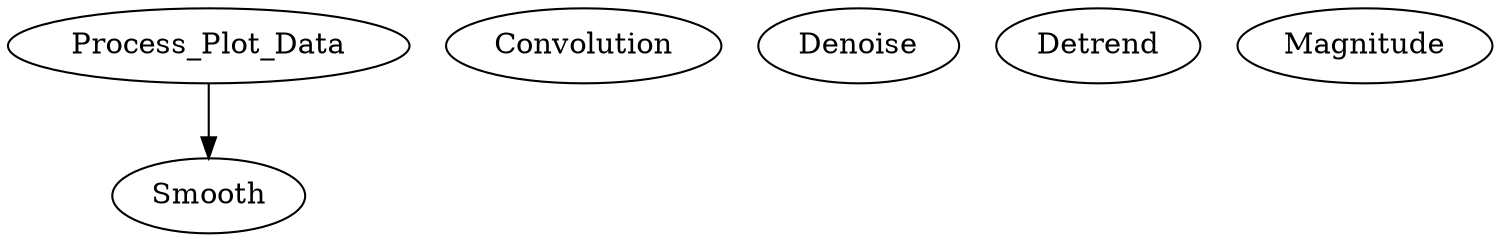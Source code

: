 /* Created by mdot for Matlab */
digraph m2html {
  Process_Plot_Data -> Smooth;

  Convolution [URL="Convolution.html"];
  Denoise [URL="Denoise.html"];
  Detrend [URL="Detrend.html"];
  Magnitude [URL="Magnitude.html"];
  Process_Plot_Data [URL="Process_Plot_Data.html"];
  Smooth [URL="Smooth.html"];
}